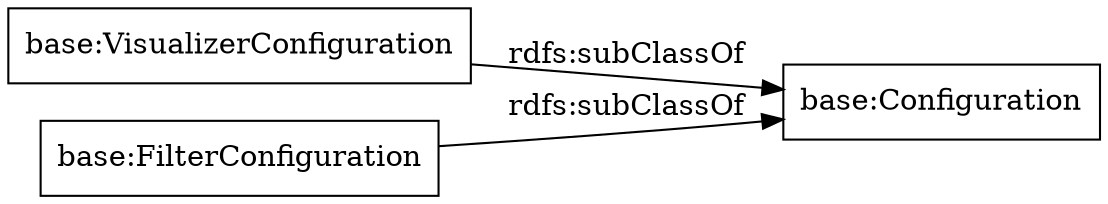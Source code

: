 digraph ar2dtool_diagram { 
rankdir=LR;
size="1000"
node [shape = rectangle, color="black"]; "base:VisualizerConfiguration" "base:FilterConfiguration" "base:Configuration" ; /*classes style*/
	"base:FilterConfiguration" -> "base:Configuration" [ label = "rdfs:subClassOf" ];
	"base:VisualizerConfiguration" -> "base:Configuration" [ label = "rdfs:subClassOf" ];

}

